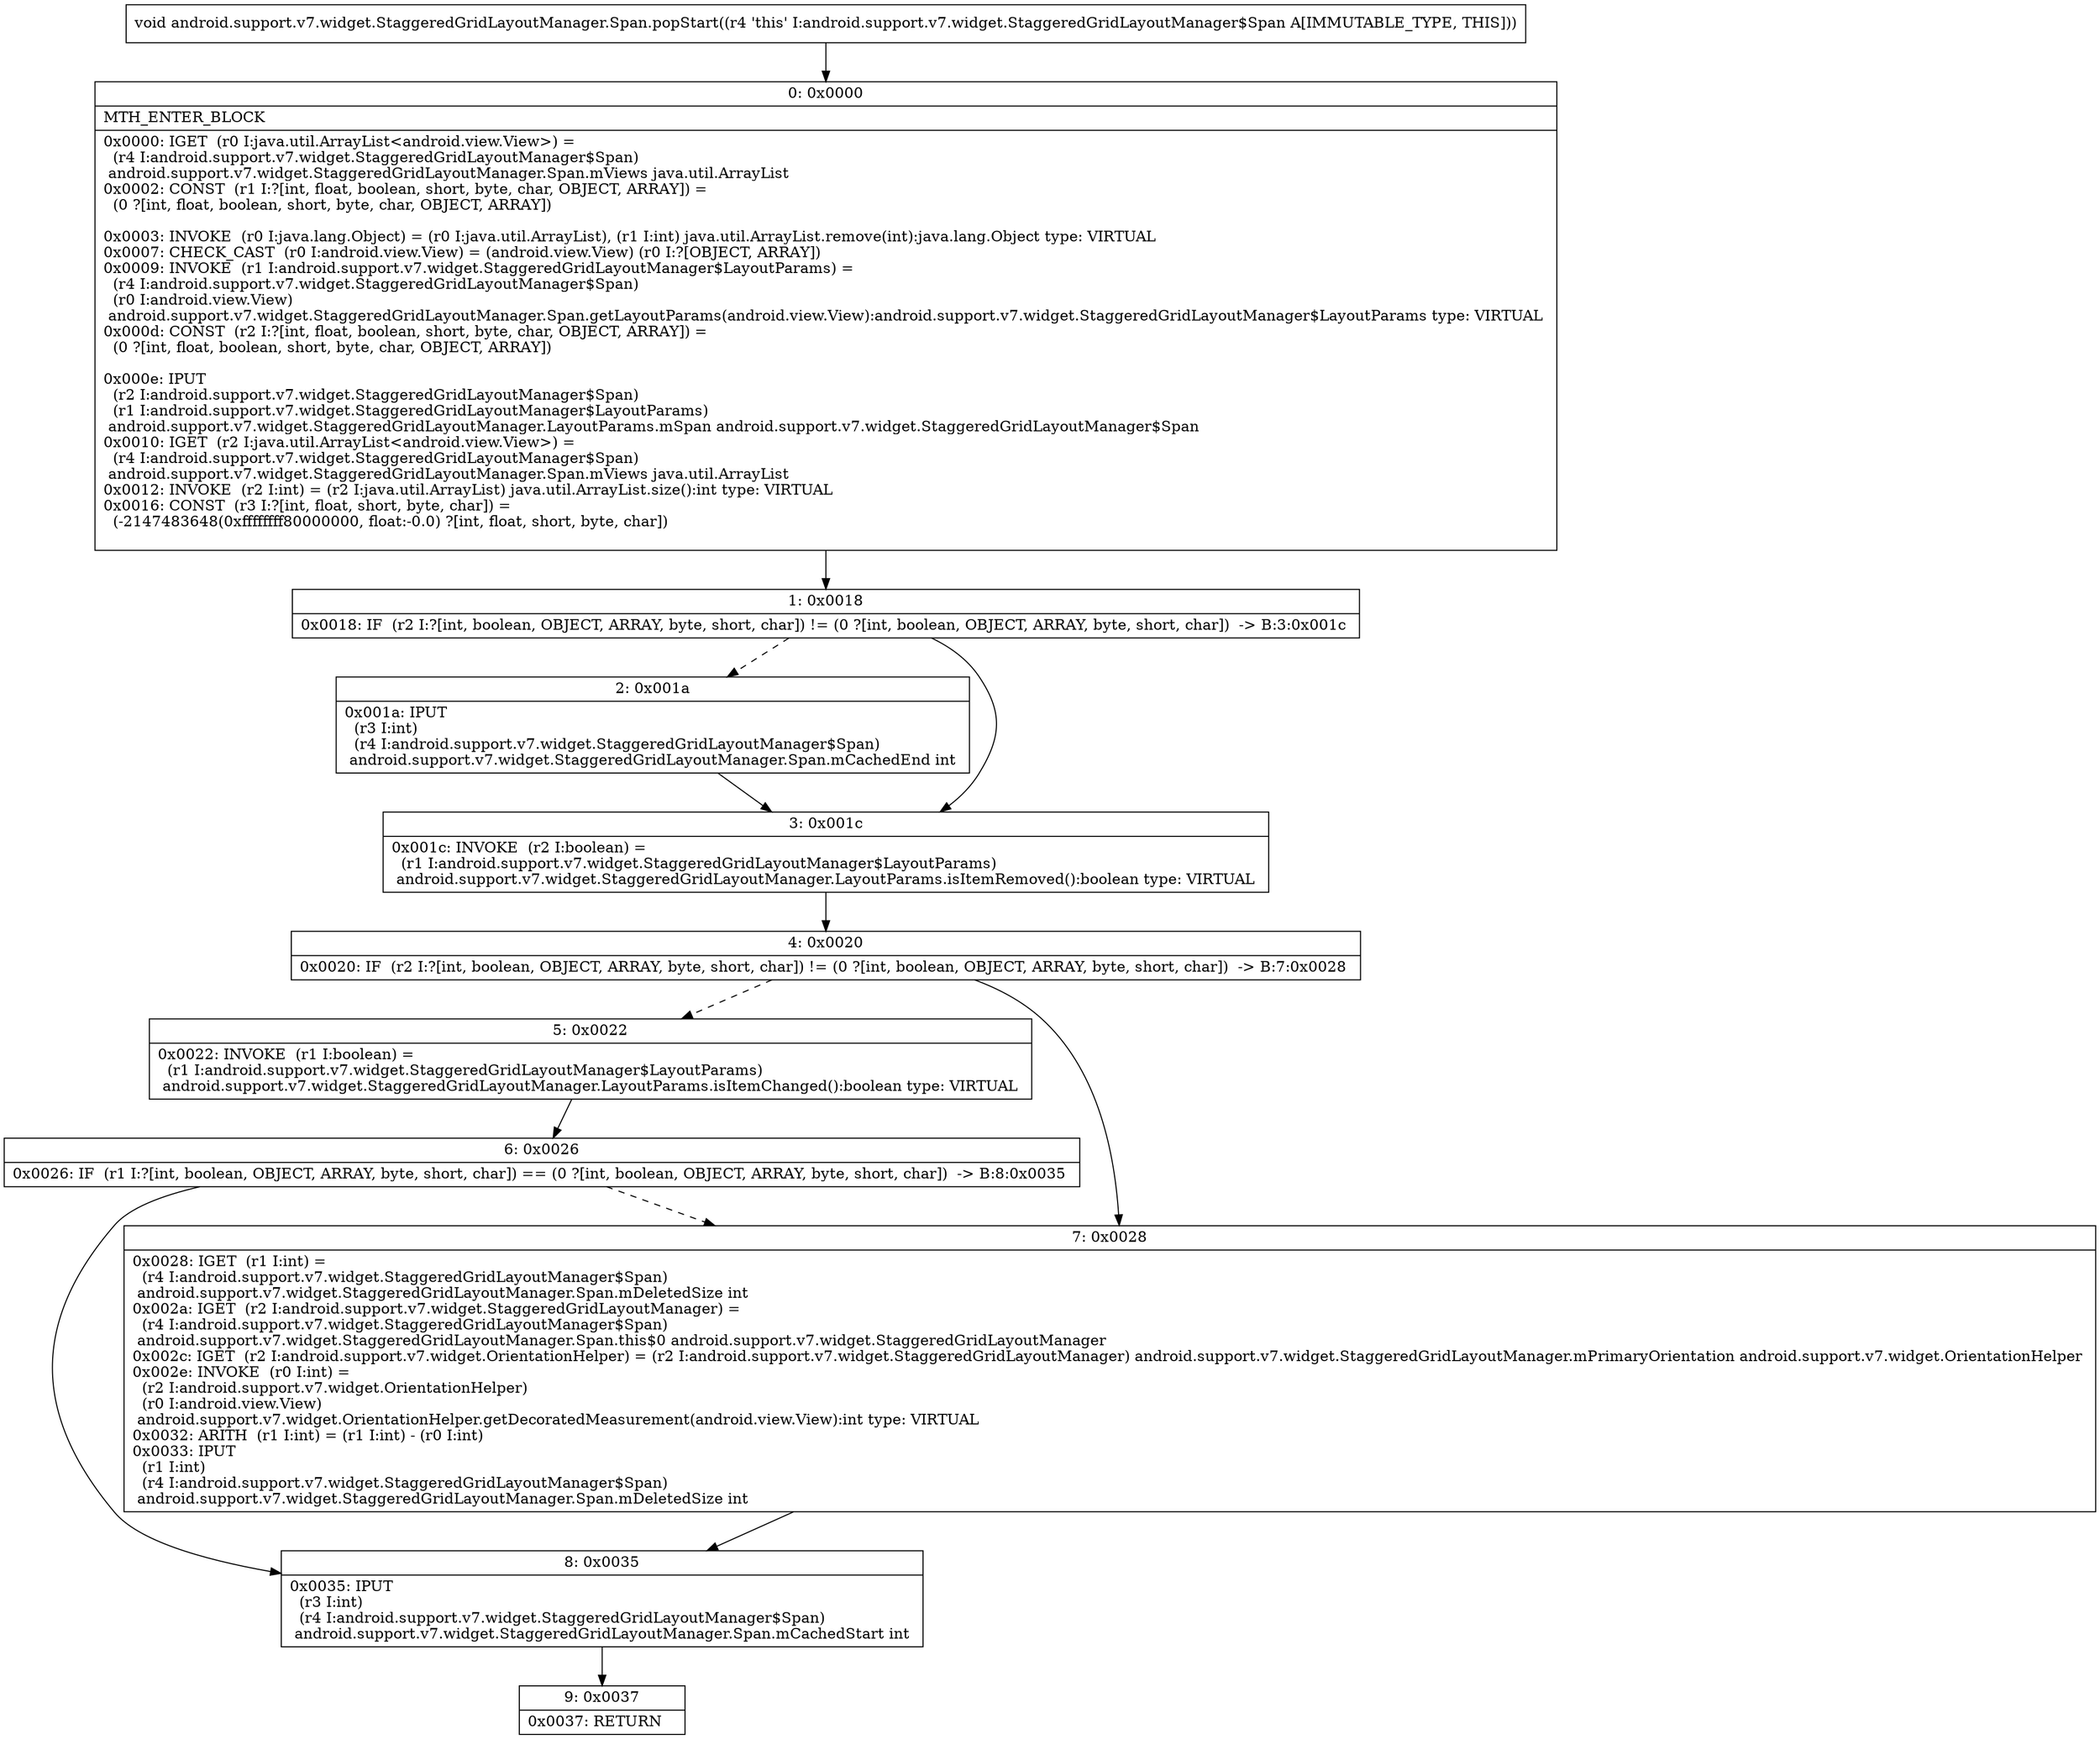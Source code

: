 digraph "CFG forandroid.support.v7.widget.StaggeredGridLayoutManager.Span.popStart()V" {
Node_0 [shape=record,label="{0\:\ 0x0000|MTH_ENTER_BLOCK\l|0x0000: IGET  (r0 I:java.util.ArrayList\<android.view.View\>) = \l  (r4 I:android.support.v7.widget.StaggeredGridLayoutManager$Span)\l android.support.v7.widget.StaggeredGridLayoutManager.Span.mViews java.util.ArrayList \l0x0002: CONST  (r1 I:?[int, float, boolean, short, byte, char, OBJECT, ARRAY]) = \l  (0 ?[int, float, boolean, short, byte, char, OBJECT, ARRAY])\l \l0x0003: INVOKE  (r0 I:java.lang.Object) = (r0 I:java.util.ArrayList), (r1 I:int) java.util.ArrayList.remove(int):java.lang.Object type: VIRTUAL \l0x0007: CHECK_CAST  (r0 I:android.view.View) = (android.view.View) (r0 I:?[OBJECT, ARRAY]) \l0x0009: INVOKE  (r1 I:android.support.v7.widget.StaggeredGridLayoutManager$LayoutParams) = \l  (r4 I:android.support.v7.widget.StaggeredGridLayoutManager$Span)\l  (r0 I:android.view.View)\l android.support.v7.widget.StaggeredGridLayoutManager.Span.getLayoutParams(android.view.View):android.support.v7.widget.StaggeredGridLayoutManager$LayoutParams type: VIRTUAL \l0x000d: CONST  (r2 I:?[int, float, boolean, short, byte, char, OBJECT, ARRAY]) = \l  (0 ?[int, float, boolean, short, byte, char, OBJECT, ARRAY])\l \l0x000e: IPUT  \l  (r2 I:android.support.v7.widget.StaggeredGridLayoutManager$Span)\l  (r1 I:android.support.v7.widget.StaggeredGridLayoutManager$LayoutParams)\l android.support.v7.widget.StaggeredGridLayoutManager.LayoutParams.mSpan android.support.v7.widget.StaggeredGridLayoutManager$Span \l0x0010: IGET  (r2 I:java.util.ArrayList\<android.view.View\>) = \l  (r4 I:android.support.v7.widget.StaggeredGridLayoutManager$Span)\l android.support.v7.widget.StaggeredGridLayoutManager.Span.mViews java.util.ArrayList \l0x0012: INVOKE  (r2 I:int) = (r2 I:java.util.ArrayList) java.util.ArrayList.size():int type: VIRTUAL \l0x0016: CONST  (r3 I:?[int, float, short, byte, char]) = \l  (\-2147483648(0xffffffff80000000, float:\-0.0) ?[int, float, short, byte, char])\l \l}"];
Node_1 [shape=record,label="{1\:\ 0x0018|0x0018: IF  (r2 I:?[int, boolean, OBJECT, ARRAY, byte, short, char]) != (0 ?[int, boolean, OBJECT, ARRAY, byte, short, char])  \-\> B:3:0x001c \l}"];
Node_2 [shape=record,label="{2\:\ 0x001a|0x001a: IPUT  \l  (r3 I:int)\l  (r4 I:android.support.v7.widget.StaggeredGridLayoutManager$Span)\l android.support.v7.widget.StaggeredGridLayoutManager.Span.mCachedEnd int \l}"];
Node_3 [shape=record,label="{3\:\ 0x001c|0x001c: INVOKE  (r2 I:boolean) = \l  (r1 I:android.support.v7.widget.StaggeredGridLayoutManager$LayoutParams)\l android.support.v7.widget.StaggeredGridLayoutManager.LayoutParams.isItemRemoved():boolean type: VIRTUAL \l}"];
Node_4 [shape=record,label="{4\:\ 0x0020|0x0020: IF  (r2 I:?[int, boolean, OBJECT, ARRAY, byte, short, char]) != (0 ?[int, boolean, OBJECT, ARRAY, byte, short, char])  \-\> B:7:0x0028 \l}"];
Node_5 [shape=record,label="{5\:\ 0x0022|0x0022: INVOKE  (r1 I:boolean) = \l  (r1 I:android.support.v7.widget.StaggeredGridLayoutManager$LayoutParams)\l android.support.v7.widget.StaggeredGridLayoutManager.LayoutParams.isItemChanged():boolean type: VIRTUAL \l}"];
Node_6 [shape=record,label="{6\:\ 0x0026|0x0026: IF  (r1 I:?[int, boolean, OBJECT, ARRAY, byte, short, char]) == (0 ?[int, boolean, OBJECT, ARRAY, byte, short, char])  \-\> B:8:0x0035 \l}"];
Node_7 [shape=record,label="{7\:\ 0x0028|0x0028: IGET  (r1 I:int) = \l  (r4 I:android.support.v7.widget.StaggeredGridLayoutManager$Span)\l android.support.v7.widget.StaggeredGridLayoutManager.Span.mDeletedSize int \l0x002a: IGET  (r2 I:android.support.v7.widget.StaggeredGridLayoutManager) = \l  (r4 I:android.support.v7.widget.StaggeredGridLayoutManager$Span)\l android.support.v7.widget.StaggeredGridLayoutManager.Span.this$0 android.support.v7.widget.StaggeredGridLayoutManager \l0x002c: IGET  (r2 I:android.support.v7.widget.OrientationHelper) = (r2 I:android.support.v7.widget.StaggeredGridLayoutManager) android.support.v7.widget.StaggeredGridLayoutManager.mPrimaryOrientation android.support.v7.widget.OrientationHelper \l0x002e: INVOKE  (r0 I:int) = \l  (r2 I:android.support.v7.widget.OrientationHelper)\l  (r0 I:android.view.View)\l android.support.v7.widget.OrientationHelper.getDecoratedMeasurement(android.view.View):int type: VIRTUAL \l0x0032: ARITH  (r1 I:int) = (r1 I:int) \- (r0 I:int) \l0x0033: IPUT  \l  (r1 I:int)\l  (r4 I:android.support.v7.widget.StaggeredGridLayoutManager$Span)\l android.support.v7.widget.StaggeredGridLayoutManager.Span.mDeletedSize int \l}"];
Node_8 [shape=record,label="{8\:\ 0x0035|0x0035: IPUT  \l  (r3 I:int)\l  (r4 I:android.support.v7.widget.StaggeredGridLayoutManager$Span)\l android.support.v7.widget.StaggeredGridLayoutManager.Span.mCachedStart int \l}"];
Node_9 [shape=record,label="{9\:\ 0x0037|0x0037: RETURN   \l}"];
MethodNode[shape=record,label="{void android.support.v7.widget.StaggeredGridLayoutManager.Span.popStart((r4 'this' I:android.support.v7.widget.StaggeredGridLayoutManager$Span A[IMMUTABLE_TYPE, THIS])) }"];
MethodNode -> Node_0;
Node_0 -> Node_1;
Node_1 -> Node_2[style=dashed];
Node_1 -> Node_3;
Node_2 -> Node_3;
Node_3 -> Node_4;
Node_4 -> Node_5[style=dashed];
Node_4 -> Node_7;
Node_5 -> Node_6;
Node_6 -> Node_7[style=dashed];
Node_6 -> Node_8;
Node_7 -> Node_8;
Node_8 -> Node_9;
}

